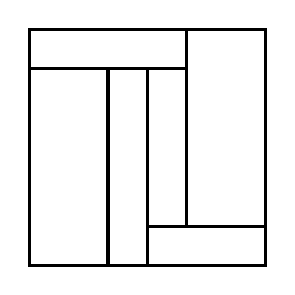 \begin{tikzpicture}[very thick, scale=.5]
    \draw (0,5) rectangle (4,6);
    \draw (0,0) rectangle (2,5);
    \draw (2,0) rectangle (3,5);
    \draw (3,1) rectangle (4,5);
    \draw (4,1) rectangle (6,6);
    \draw (3,0) rectangle (6,1);
\end{tikzpicture}
